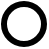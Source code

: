 <mxfile version="21.6.1" type="device">
  <diagram name="第 1 页" id="zw6NA6VX3ZjdEWIX94NX">
    <mxGraphModel dx="1026" dy="658" grid="1" gridSize="10" guides="1" tooltips="1" connect="1" arrows="1" fold="1" page="1" pageScale="1" pageWidth="827" pageHeight="1169" math="0" shadow="0">
      <root>
        <mxCell id="0" />
        <mxCell id="1" parent="0" />
        <mxCell id="kSWX6SXZ1E-d7-Vz_PZ2-1" value="" style="ellipse;whiteSpace=wrap;html=1;aspect=fixed;strokeWidth=3;" vertex="1" parent="1">
          <mxGeometry x="280" y="200" width="20" height="20" as="geometry" />
        </mxCell>
      </root>
    </mxGraphModel>
  </diagram>
</mxfile>
